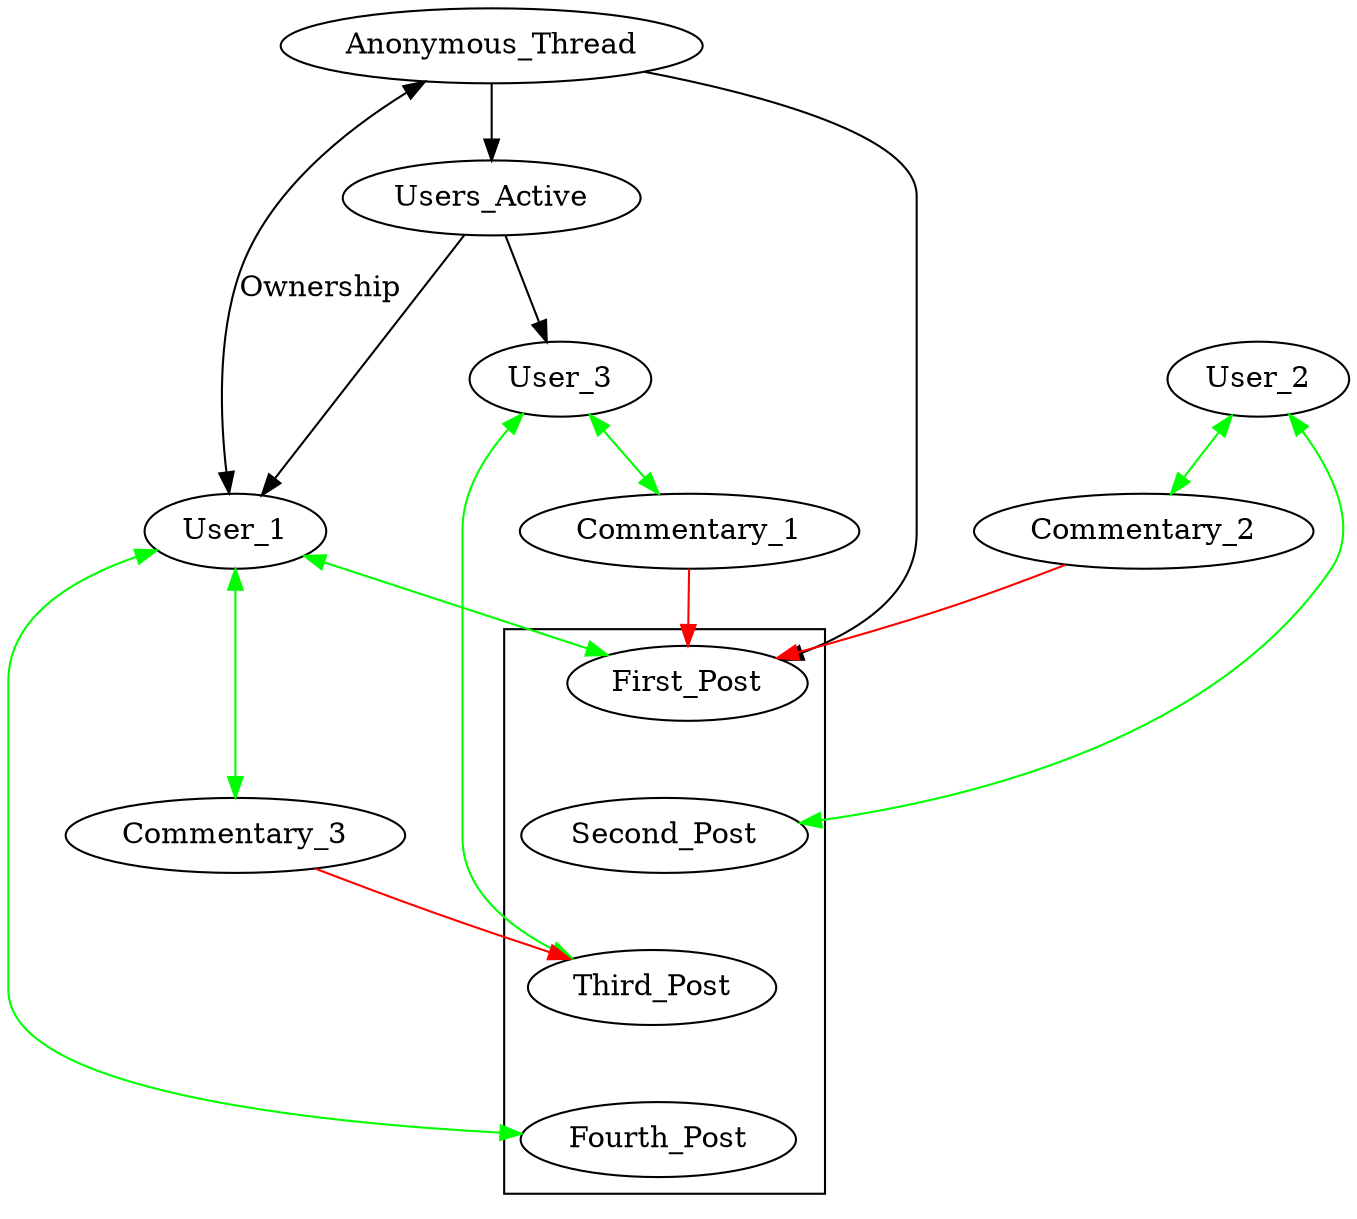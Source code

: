 digraph social_thread {
	Anonymous_Thread;
	User_1;
	User_1 -> Anonymous_Thread [label="Ownership" dir="both"];
	Anonymous_Thread -> First_Post;
	subgraph Post_Ownership {
		edge[color="green" dir="both"]
		User_1 -> First_Post;
		User_2 -> Second_Post;
		User_3 -> Third_Post;
		User_1 -> Fourth_Post;
	}
	subgraph cluster_Posts {
		edge[style=invis]
		First_Post -> Second_Post -> Third_Post -> Fourth_Post;

	}
	subgraph comments {
		Commentary_1;
		Commentary_2;
		Commentary_3;
		subgraph {
			edge[color="red"]
			Commentary_1 -> First_Post;
			Commentary_2 -> First_Post;
			Commentary_3 -> Third_Post;
		}
		subgraph {
			edge[color="green" dir="both"]
			User_3 -> Commentary_1;
			User_2 -> Commentary_2;
			User_1 -> Commentary_3;
		}
		
	}
	subgraph active {
		Users_Active -> User_1;
		Users_Active -> User_3;
		Anonymous_Thread -> Users_Active;
	}
}